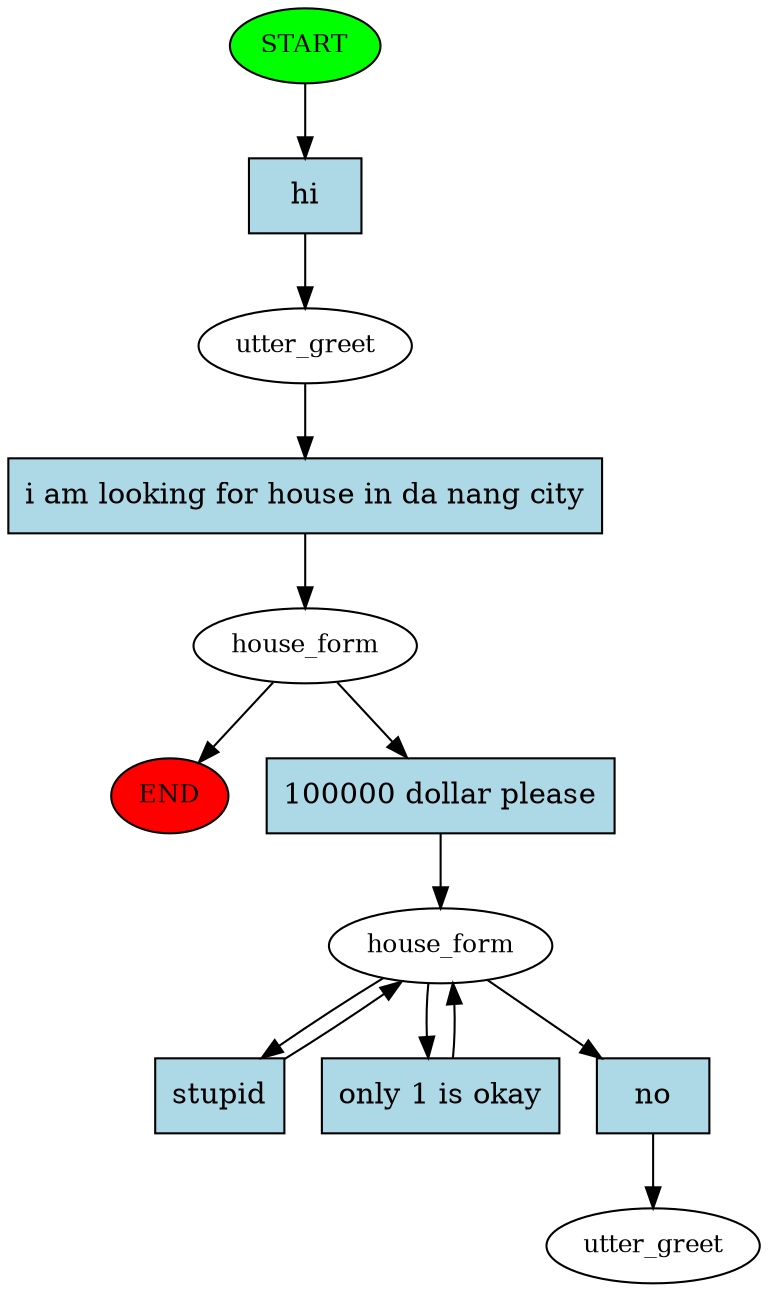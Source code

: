 digraph  {
0 [class="start active", fillcolor=green, fontsize=12, label=START, style=filled];
"-1" [class=end, fillcolor=red, fontsize=12, label=END, style=filled];
1 [class=active, fontsize=12, label=utter_greet];
2 [class=active, fontsize=12, label=house_form];
5 [class=active, fontsize=12, label=house_form];
10 [class="dashed active", fontsize=12, label=utter_greet];
11 [class="intent active", fillcolor=lightblue, label=hi, shape=rect, style=filled];
12 [class="intent active", fillcolor=lightblue, label="i am looking for house in da nang city", shape=rect, style=filled];
13 [class="intent active", fillcolor=lightblue, label="100000 dollar please", shape=rect, style=filled];
14 [class="intent active", fillcolor=lightblue, label=stupid, shape=rect, style=filled];
15 [class="intent active", fillcolor=lightblue, label="only 1 is okay", shape=rect, style=filled];
16 [class="intent active", fillcolor=lightblue, label=no, shape=rect, style=filled];
0 -> 11  [class=active, key=0];
1 -> 12  [class=active, key=0];
2 -> "-1"  [class="", key=NONE, label=""];
2 -> 13  [class=active, key=0];
5 -> 14  [class=active, key=0];
5 -> 15  [class=active, key=0];
5 -> 16  [class=active, key=0];
11 -> 1  [class=active, key=0];
12 -> 2  [class=active, key=0];
13 -> 5  [class=active, key=0];
14 -> 5  [class=active, key=0];
15 -> 5  [class=active, key=0];
16 -> 10  [class=active, key=0];
}
